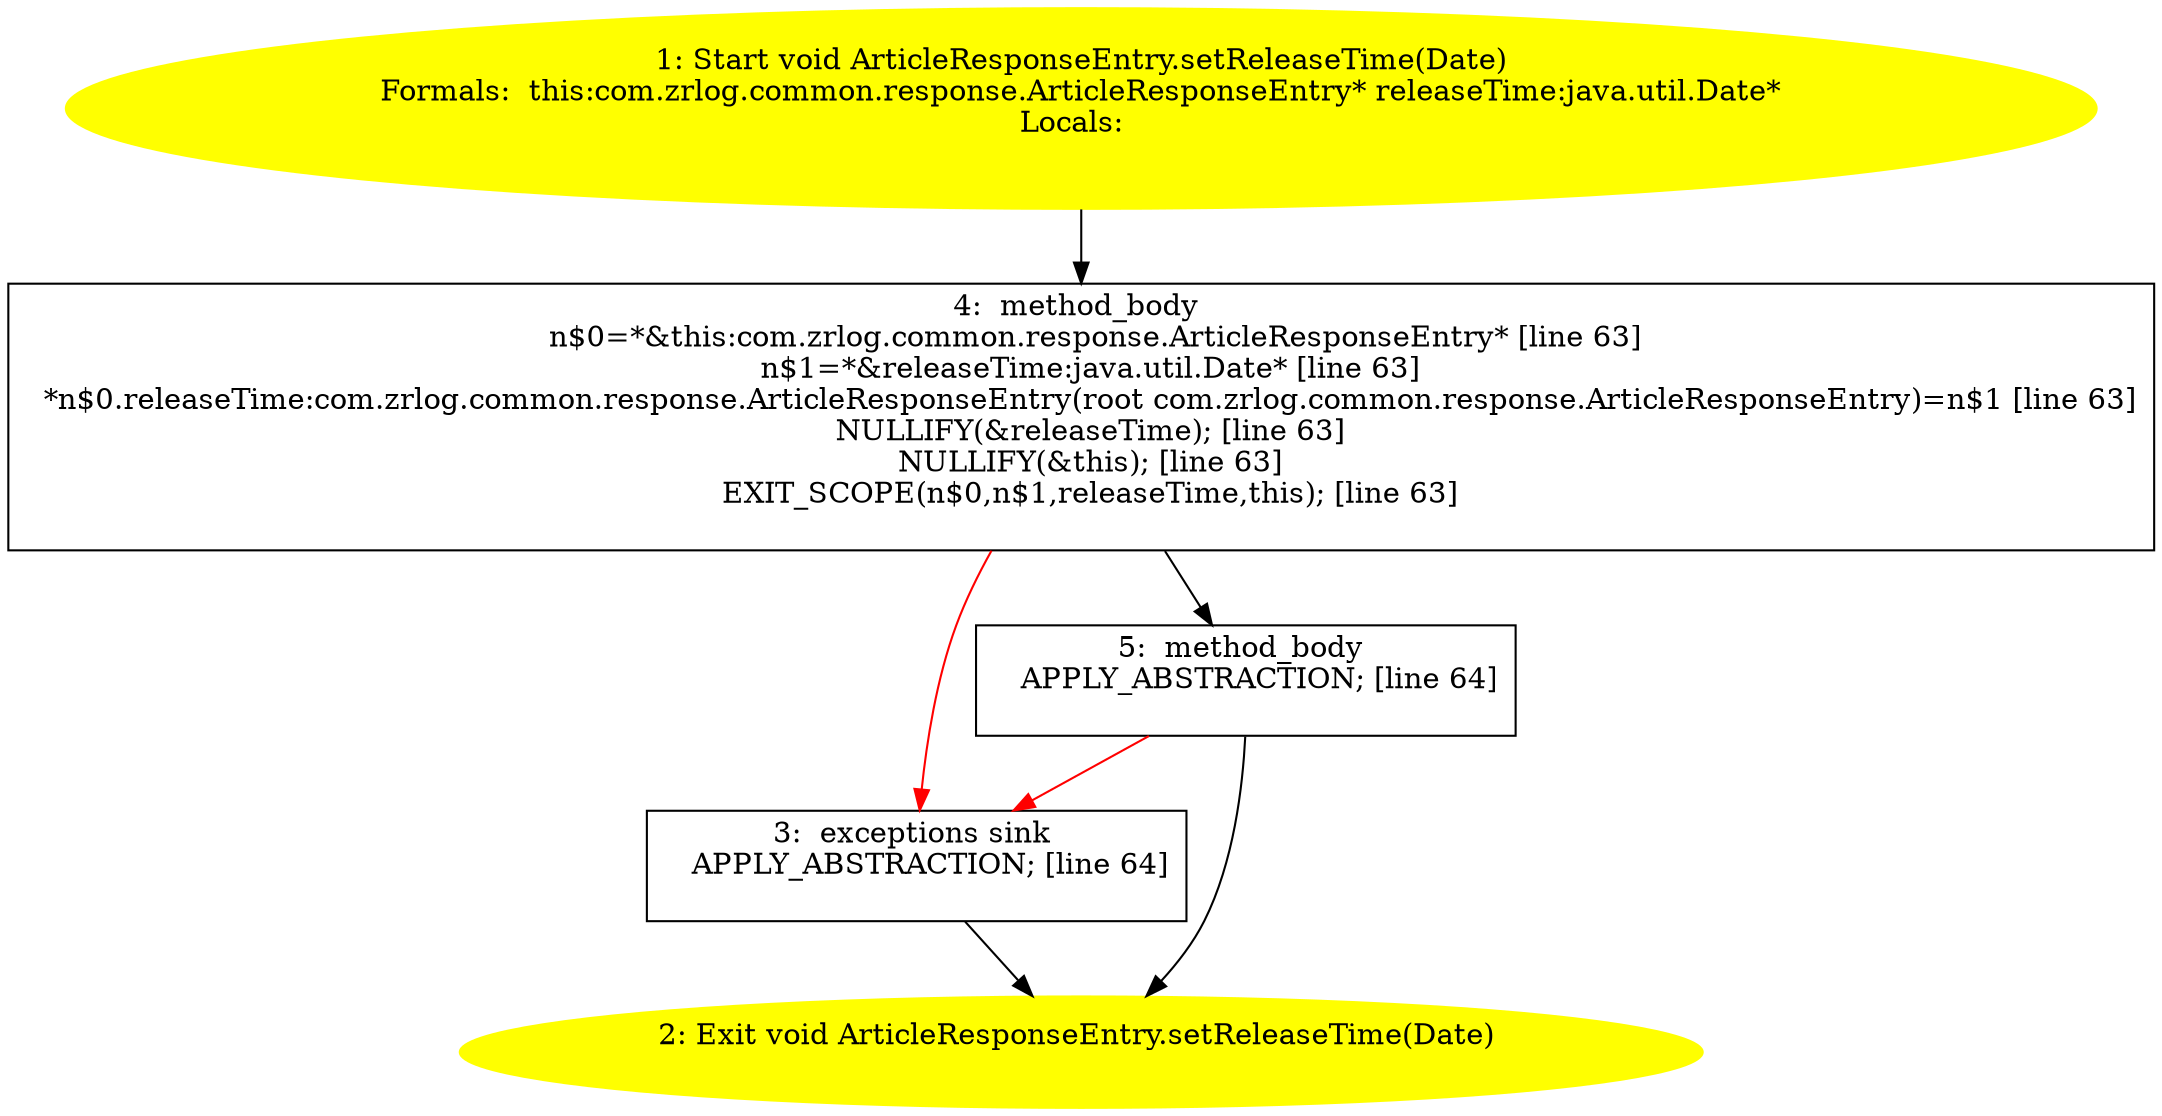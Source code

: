 /* @generated */
digraph cfg {
"com.zrlog.common.response.ArticleResponseEntry.setReleaseTime(java.util.Date):void.fac99c4815dbb0788a5e0e4f867d0fb3_1" [label="1: Start void ArticleResponseEntry.setReleaseTime(Date)\nFormals:  this:com.zrlog.common.response.ArticleResponseEntry* releaseTime:java.util.Date*\nLocals:  \n  " color=yellow style=filled]
	

	 "com.zrlog.common.response.ArticleResponseEntry.setReleaseTime(java.util.Date):void.fac99c4815dbb0788a5e0e4f867d0fb3_1" -> "com.zrlog.common.response.ArticleResponseEntry.setReleaseTime(java.util.Date):void.fac99c4815dbb0788a5e0e4f867d0fb3_4" ;
"com.zrlog.common.response.ArticleResponseEntry.setReleaseTime(java.util.Date):void.fac99c4815dbb0788a5e0e4f867d0fb3_2" [label="2: Exit void ArticleResponseEntry.setReleaseTime(Date) \n  " color=yellow style=filled]
	

"com.zrlog.common.response.ArticleResponseEntry.setReleaseTime(java.util.Date):void.fac99c4815dbb0788a5e0e4f867d0fb3_3" [label="3:  exceptions sink \n   APPLY_ABSTRACTION; [line 64]\n " shape="box"]
	

	 "com.zrlog.common.response.ArticleResponseEntry.setReleaseTime(java.util.Date):void.fac99c4815dbb0788a5e0e4f867d0fb3_3" -> "com.zrlog.common.response.ArticleResponseEntry.setReleaseTime(java.util.Date):void.fac99c4815dbb0788a5e0e4f867d0fb3_2" ;
"com.zrlog.common.response.ArticleResponseEntry.setReleaseTime(java.util.Date):void.fac99c4815dbb0788a5e0e4f867d0fb3_4" [label="4:  method_body \n   n$0=*&this:com.zrlog.common.response.ArticleResponseEntry* [line 63]\n  n$1=*&releaseTime:java.util.Date* [line 63]\n  *n$0.releaseTime:com.zrlog.common.response.ArticleResponseEntry(root com.zrlog.common.response.ArticleResponseEntry)=n$1 [line 63]\n  NULLIFY(&releaseTime); [line 63]\n  NULLIFY(&this); [line 63]\n  EXIT_SCOPE(n$0,n$1,releaseTime,this); [line 63]\n " shape="box"]
	

	 "com.zrlog.common.response.ArticleResponseEntry.setReleaseTime(java.util.Date):void.fac99c4815dbb0788a5e0e4f867d0fb3_4" -> "com.zrlog.common.response.ArticleResponseEntry.setReleaseTime(java.util.Date):void.fac99c4815dbb0788a5e0e4f867d0fb3_5" ;
	 "com.zrlog.common.response.ArticleResponseEntry.setReleaseTime(java.util.Date):void.fac99c4815dbb0788a5e0e4f867d0fb3_4" -> "com.zrlog.common.response.ArticleResponseEntry.setReleaseTime(java.util.Date):void.fac99c4815dbb0788a5e0e4f867d0fb3_3" [color="red" ];
"com.zrlog.common.response.ArticleResponseEntry.setReleaseTime(java.util.Date):void.fac99c4815dbb0788a5e0e4f867d0fb3_5" [label="5:  method_body \n   APPLY_ABSTRACTION; [line 64]\n " shape="box"]
	

	 "com.zrlog.common.response.ArticleResponseEntry.setReleaseTime(java.util.Date):void.fac99c4815dbb0788a5e0e4f867d0fb3_5" -> "com.zrlog.common.response.ArticleResponseEntry.setReleaseTime(java.util.Date):void.fac99c4815dbb0788a5e0e4f867d0fb3_2" ;
	 "com.zrlog.common.response.ArticleResponseEntry.setReleaseTime(java.util.Date):void.fac99c4815dbb0788a5e0e4f867d0fb3_5" -> "com.zrlog.common.response.ArticleResponseEntry.setReleaseTime(java.util.Date):void.fac99c4815dbb0788a5e0e4f867d0fb3_3" [color="red" ];
}
